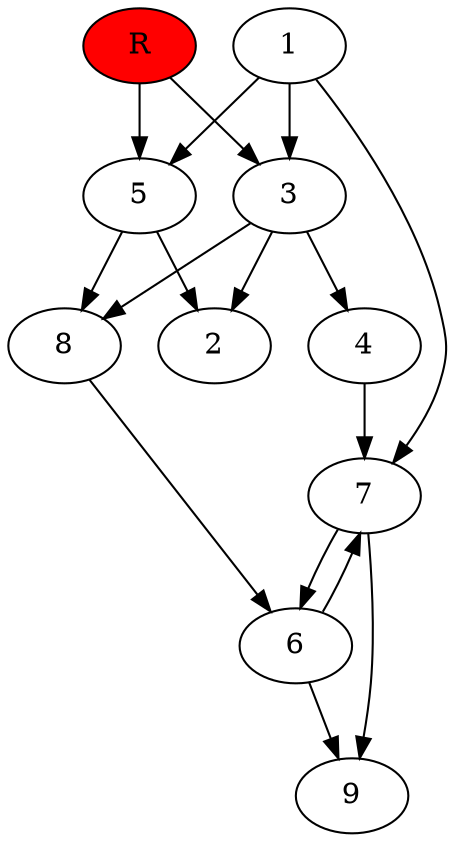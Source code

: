 digraph prb30356 {
	1
	2
	3
	4
	5
	6
	7
	8
	R [fillcolor="#ff0000" style=filled]
	1 -> 3
	1 -> 5
	1 -> 7
	3 -> 2
	3 -> 4
	3 -> 8
	4 -> 7
	5 -> 2
	5 -> 8
	6 -> 7
	6 -> 9
	7 -> 6
	7 -> 9
	8 -> 6
	R -> 3
	R -> 5
}
